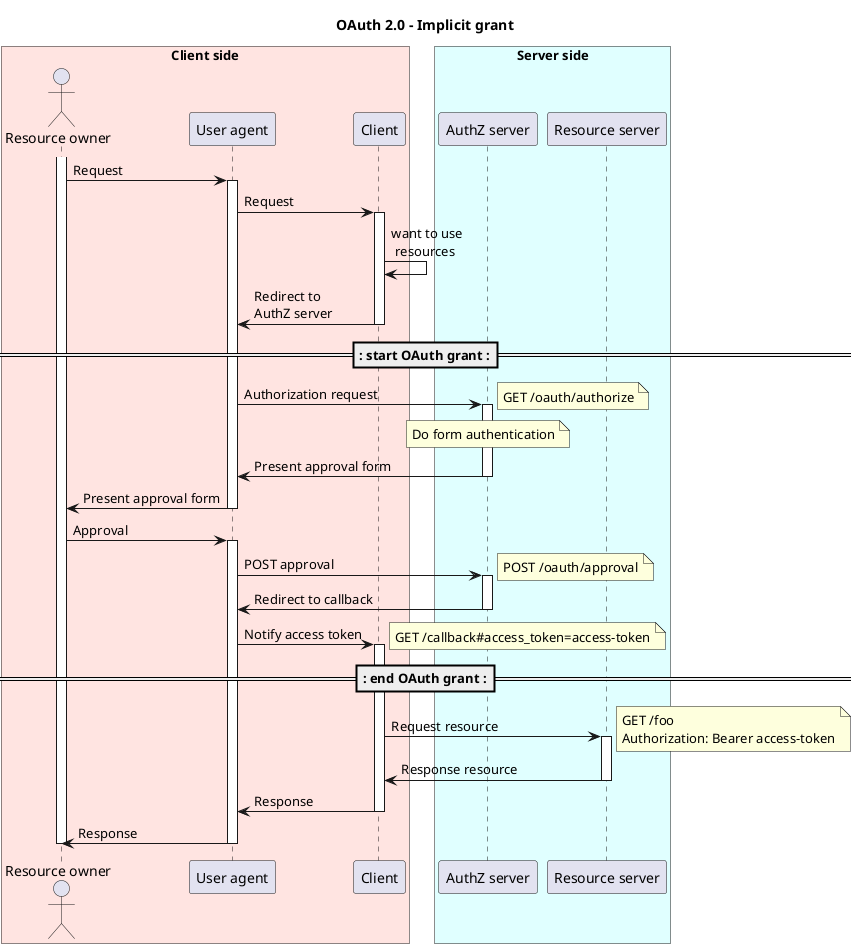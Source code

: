 @startuml
title OAuth 2.0 - Implicit grant

box "Client side" #MistyRose
    actor "Resource owner" as owner
    participant "User agent" as agent
    participant Client as client
end box

box "Server side" #LightCyan
    participant "AuthZ server" as auth
    participant "Resource server" as resource
end box

activate owner

owner -> agent: Request
activate agent

agent -> client: Request
activate client

client -> client: want to use \n resources
agent <- client: Redirect to \nAuthZ server
deactivate client

==: start OAuth grant :==

agent -> auth: Authorization request
activate auth
note right
    GET /oauth/authorize
end note

note over auth
    Do form authentication
end note

agent <- auth: Present approval form
deactivate auth

owner <- agent: Present approval form
deactivate agent

owner -> agent: Approval
activate agent

agent -> auth: POST approval
activate auth
note right
    POST /oauth/approval
end note

agent <- auth: Redirect to callback
deactivate auth

agent -> client: Notify access token
activate client
note right
    GET /callback#access_token=access-token
end note

==: end OAuth grant :==

client -> resource: Request resource
activate resource
note right
    GET /foo
    Authorization: Bearer access-token
end note

client <- resource: Response resource
deactivate resource

agent <- client: Response
deactivate client

owner <- agent: Response
deactivate agent
deactivate owner

@enduml
